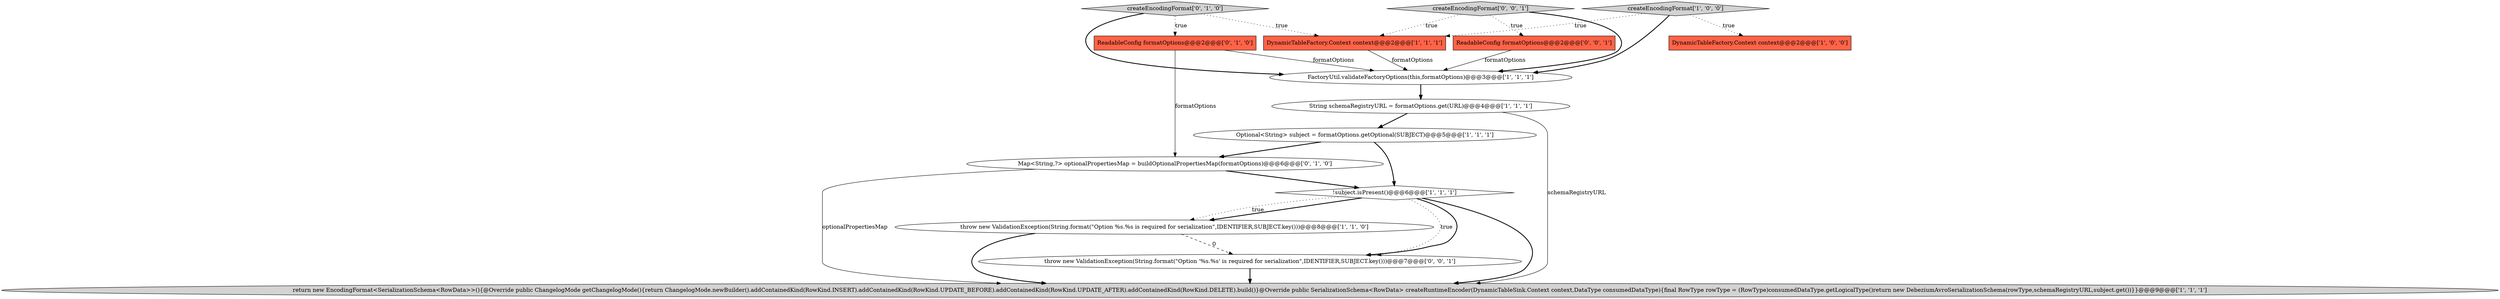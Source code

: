 digraph {
1 [style = filled, label = "DynamicTableFactory.Context context@@@2@@@['1', '0', '0']", fillcolor = tomato, shape = box image = "AAA0AAABBB1BBB"];
10 [style = filled, label = "createEncodingFormat['0', '1', '0']", fillcolor = lightgray, shape = diamond image = "AAA0AAABBB2BBB"];
13 [style = filled, label = "ReadableConfig formatOptions@@@2@@@['0', '0', '1']", fillcolor = tomato, shape = box image = "AAA0AAABBB3BBB"];
12 [style = filled, label = "createEncodingFormat['0', '0', '1']", fillcolor = lightgray, shape = diamond image = "AAA0AAABBB3BBB"];
7 [style = filled, label = "DynamicTableFactory.Context context@@@2@@@['1', '1', '1']", fillcolor = tomato, shape = box image = "AAA0AAABBB1BBB"];
14 [style = filled, label = "throw new ValidationException(String.format(\"Option '%s.%s' is required for serialization\",IDENTIFIER,SUBJECT.key()))@@@7@@@['0', '0', '1']", fillcolor = white, shape = ellipse image = "AAA0AAABBB3BBB"];
11 [style = filled, label = "Map<String,?> optionalPropertiesMap = buildOptionalPropertiesMap(formatOptions)@@@6@@@['0', '1', '0']", fillcolor = white, shape = ellipse image = "AAA1AAABBB2BBB"];
9 [style = filled, label = "ReadableConfig formatOptions@@@2@@@['0', '1', '0']", fillcolor = tomato, shape = box image = "AAA0AAABBB2BBB"];
2 [style = filled, label = "FactoryUtil.validateFactoryOptions(this,formatOptions)@@@3@@@['1', '1', '1']", fillcolor = white, shape = ellipse image = "AAA0AAABBB1BBB"];
3 [style = filled, label = "Optional<String> subject = formatOptions.getOptional(SUBJECT)@@@5@@@['1', '1', '1']", fillcolor = white, shape = ellipse image = "AAA0AAABBB1BBB"];
5 [style = filled, label = "return new EncodingFormat<SerializationSchema<RowData>>(){@Override public ChangelogMode getChangelogMode(){return ChangelogMode.newBuilder().addContainedKind(RowKind.INSERT).addContainedKind(RowKind.UPDATE_BEFORE).addContainedKind(RowKind.UPDATE_AFTER).addContainedKind(RowKind.DELETE).build()}@Override public SerializationSchema<RowData> createRuntimeEncoder(DynamicTableSink.Context context,DataType consumedDataType){final RowType rowType = (RowType)consumedDataType.getLogicalType()return new DebeziumAvroSerializationSchema(rowType,schemaRegistryURL,subject.get())}}@@@9@@@['1', '1', '1']", fillcolor = lightgray, shape = ellipse image = "AAA0AAABBB1BBB"];
6 [style = filled, label = "!subject.isPresent()@@@6@@@['1', '1', '1']", fillcolor = white, shape = diamond image = "AAA0AAABBB1BBB"];
8 [style = filled, label = "createEncodingFormat['1', '0', '0']", fillcolor = lightgray, shape = diamond image = "AAA0AAABBB1BBB"];
0 [style = filled, label = "throw new ValidationException(String.format(\"Option %s.%s is required for serialization\",IDENTIFIER,SUBJECT.key()))@@@8@@@['1', '1', '0']", fillcolor = white, shape = ellipse image = "AAA0AAABBB1BBB"];
4 [style = filled, label = "String schemaRegistryURL = formatOptions.get(URL)@@@4@@@['1', '1', '1']", fillcolor = white, shape = ellipse image = "AAA0AAABBB1BBB"];
14->5 [style = bold, label=""];
12->7 [style = dotted, label="true"];
3->11 [style = bold, label=""];
2->4 [style = bold, label=""];
10->2 [style = bold, label=""];
11->5 [style = solid, label="optionalPropertiesMap"];
12->2 [style = bold, label=""];
6->0 [style = bold, label=""];
12->13 [style = dotted, label="true"];
0->14 [style = dashed, label="0"];
6->14 [style = dotted, label="true"];
11->6 [style = bold, label=""];
8->7 [style = dotted, label="true"];
10->7 [style = dotted, label="true"];
3->6 [style = bold, label=""];
6->0 [style = dotted, label="true"];
9->11 [style = solid, label="formatOptions"];
8->2 [style = bold, label=""];
6->14 [style = bold, label=""];
6->5 [style = bold, label=""];
7->2 [style = solid, label="formatOptions"];
4->5 [style = solid, label="schemaRegistryURL"];
0->5 [style = bold, label=""];
8->1 [style = dotted, label="true"];
4->3 [style = bold, label=""];
10->9 [style = dotted, label="true"];
9->2 [style = solid, label="formatOptions"];
13->2 [style = solid, label="formatOptions"];
}

